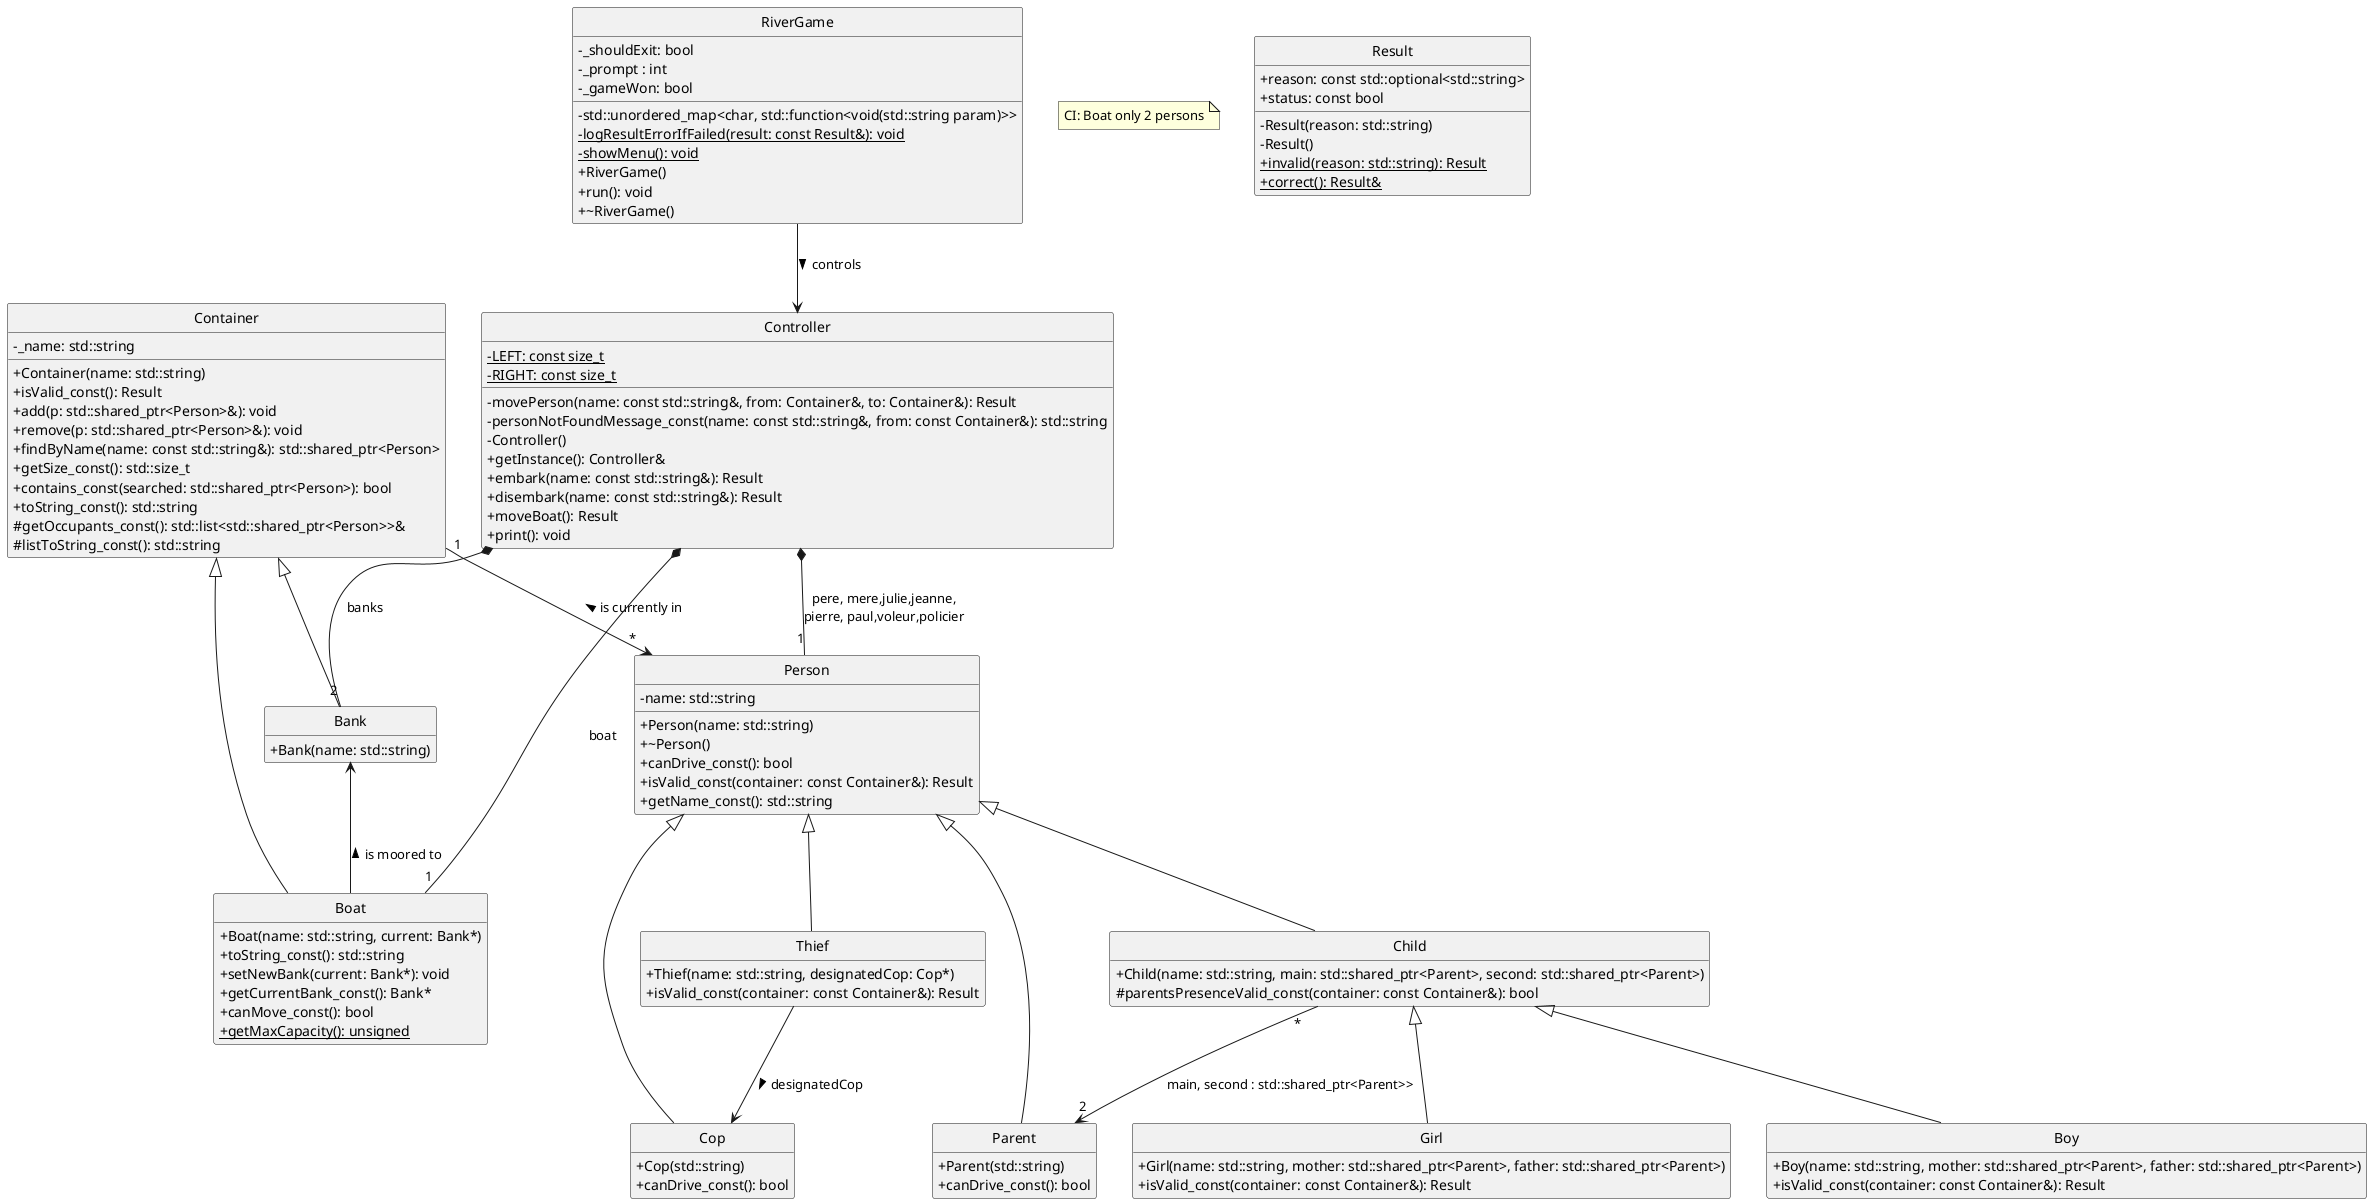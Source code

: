 @startuml

' STATIC
' Generated by CTP - https://github.com/samuelroland/ctp

' Style
hide empty members
hide circle
skinparam classAttributeIconSize 0

' Additions

Boat -up-> Bank: is moored to >
Child "*"-->"2" Parent: main, second : std::shared_ptr<Parent>>
Container "1"-->"*" Person: is currently in  <
note "CI: Boat only 2 persons" as ci1
Controller *--"2" Bank: banks
Controller *--"1" Boat: boat
Controller *--"1" Person: pere, mere,julie,jeanne,\npierre, paul,voleur,policier
Thief --> Cop: designatedCop >
RiverGame --> Controller: controls >
'TODO: complete and fix ^^
'TODO: add CI !

' Dirty fix because of RiverGame._actions parsing error
class RiverGame {
	- std::unordered_map<char, std::function<void(std::string param)>>
}

' REMOVE
' - function<void\(param.*\n
' ENDSTATIC





' Objects

class Bank {
	+ Bank(name: std::string)
}

class Boat {
	+ Boat(name: std::string, current: Bank*)
	+ toString_const(): std::string
	+ setNewBank(current: Bank*): void
	+ getCurrentBank_const(): Bank*
	+ canMove_const(): bool
	+ {static} getMaxCapacity(): unsigned
}

class Boy {
	+ Boy(name: std::string, mother: std::shared_ptr<Parent>, father: std::shared_ptr<Parent>)
	+ isValid_const(container: const Container&): Result
}

class Child {
	+ Child(name: std::string, main: std::shared_ptr<Parent>, second: std::shared_ptr<Parent>)
	# parentsPresenceValid_const(container: const Container&): bool
}

class Container {
	- _name: std::string
	+ Container(name: std::string)
	+ isValid_const(): Result
	+ add(p: std::shared_ptr<Person>&): void
	+ remove(p: std::shared_ptr<Person>&): void
	+ findByName(name: const std::string&): std::shared_ptr<Person>
	+ getSize_const(): std::size_t
	+ contains_const(searched: std::shared_ptr<Person>): bool
	+ toString_const(): std::string
	# getOccupants_const(): std::list<std::shared_ptr<Person>>&
	# listToString_const(): std::string
}

class Controller {
	- {static} LEFT: const size_t
	- {static} RIGHT: const size_t
	- movePerson(name: const std::string&, from: Container&, to: Container&): Result
	- personNotFoundMessage_const(name: const std::string&, from: const Container&): std::string
	- Controller()
	+ getInstance(): Controller&
	+ embark(name: const std::string&): Result
	+ disembark(name: const std::string&): Result
	+ moveBoat(): Result
	+ print(): void
}

class Cop {
	+ Cop(std::string)
	+ canDrive_const(): bool
}

class Girl {
	+ Girl(name: std::string, mother: std::shared_ptr<Parent>, father: std::shared_ptr<Parent>)
	+ isValid_const(container: const Container&): Result
}

class Parent {
	+ Parent(std::string)
	+ canDrive_const(): bool
}

class Person {
	- name: std::string
	+ Person(name: std::string)
	+ ~Person()
	+ canDrive_const(): bool
	+ isValid_const(container: const Container&): Result
	+ getName_const(): std::string
}

class Result {
	+ reason: const std::optional<std::string>
	+ status: const bool
	- Result(reason: std::string)
	- Result()
	+ {static} invalid(reason: std::string): Result
	+ {static} correct(): Result&
}

class RiverGame {
	- _shouldExit: bool
	- _prompt : int
	- _gameWon: bool
	- {static} logResultErrorIfFailed(result: const Result&): void
	- {static} showMenu(): void
	+ RiverGame()
	+ run(): void
	+ ~RiverGame()
}

class Thief {

	+ Thief(name: std::string, designatedCop: Cop*)
	+ isValid_const(container: const Container&): Result
}




' Inheritance relationships

Child <|-- Boy

Child <|-- Girl

Container <|-- Bank

Container <|-- Boat

Person <|-- Child

Person <|-- Cop

Person <|-- Parent

Person <|-- Thief







' Nested objects



' Free functions


@enduml
